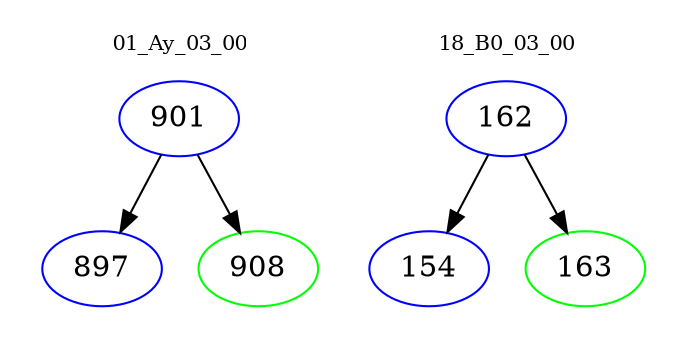 digraph{
subgraph cluster_0 {
color = white
label = "01_Ay_03_00";
fontsize=10;
T0_901 [label="901", color="blue"]
T0_901 -> T0_897 [color="black"]
T0_897 [label="897", color="blue"]
T0_901 -> T0_908 [color="black"]
T0_908 [label="908", color="green"]
}
subgraph cluster_1 {
color = white
label = "18_B0_03_00";
fontsize=10;
T1_162 [label="162", color="blue"]
T1_162 -> T1_154 [color="black"]
T1_154 [label="154", color="blue"]
T1_162 -> T1_163 [color="black"]
T1_163 [label="163", color="green"]
}
}
